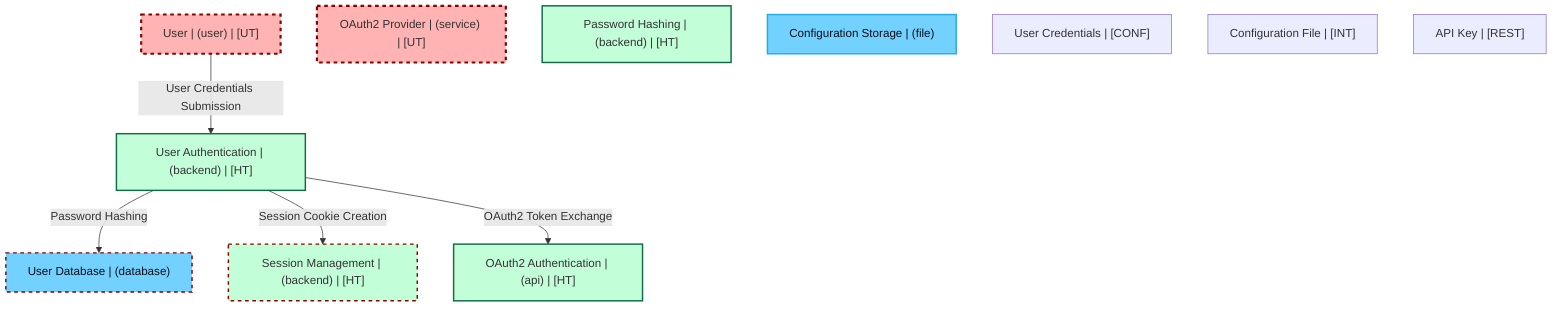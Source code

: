 graph TB
  node_01F8D4ZB1G3K5F9J8Q8G8F8G8J["User | (user) | [UT]"]:::untrusted
  node_01F8D4ZB1G3K5F9J8Q8G8F8G8K["OAuth2 Provider | (service) | [UT]"]:::untrusted
  node_01F8D4ZB1G3K5F9J8Q8G8F8G8D["User Authentication | (backend) | [HT]"]:::highTrust
  node_01F8D4ZB1G3K5F9J8Q8G8F8G8E["Password Hashing | (backend) | [HT]"]:::highTrust
  node_01F8D4ZB1G3K5F9J8Q8G8F8G8F["OAuth2 Authentication | (api) | [HT]"]:::highTrust
  node_01F8D4ZB1G3K5F9J8Q8G8F8G8G["Session Management | (backend) | [HT]"]:::highTrust
  node_01F8D4ZB1G3K5F9J8Q8G8F8G8H["User Database | (database)"]:::dataStore
  node_01F8D4ZB1G3K5F9J8Q8G8F8G8I["Configuration Storage | (file)"]:::dataStore
  node_01F8D4ZB1G3K5F9J8Q8G8F8G8A["User Credentials | [CONF]"]:::dataAsset,confidential
  node_01F8D4ZB1G3K5F9J8Q8G8F8G8B["Configuration File | [INT]"]:::dataAsset,internal
  node_01F8D4ZB1G3K5F9J8Q8G8F8G8C["API Key | [REST]"]:::dataAsset,restricted

  node_01F8D4ZB1G3K5F9J8Q8G8F8G8J -->|User Credentials Submission| node_01F8D4ZB1G3K5F9J8Q8G8F8G8D:::encryptedFlow
  node_01F8D4ZB1G3K5F9J8Q8G8F8G8D -->|Password Hashing| node_01F8D4ZB1G3K5F9J8Q8G8F8G8H:::unencryptedFlow
  node_01F8D4ZB1G3K5F9J8Q8G8F8G8D -->|Session Cookie Creation| node_01F8D4ZB1G3K5F9J8Q8G8F8G8G:::unencryptedFlow
  node_01F8D4ZB1G3K5F9J8Q8G8F8G8D -->|OAuth2 Token Exchange| node_01F8D4ZB1G3K5F9J8Q8G8F8G8F:::encryptedFlow

  classDef externalEntity fill:#FFB3B3,stroke:#8B0000,stroke-width:2px,color:#0B0D17
  classDef process fill:#C2FFD8,stroke:#106B49,stroke-width:2px,color:#0B0D17
  classDef dataStore fill:#73d1ff,stroke:#29ABE2,stroke-width:2px,color:#0B0D17
  classDef dataAsset fill:#ffa1ad,stroke:#A259FF,stroke-width:2px,color:#0B0D17
  classDef untrusted fill:#FFB3B3,stroke:#8B0000,stroke-width:3px,stroke-dasharray:5 5
  classDef lowTrust fill:#f77c63,stroke:#f77c63,stroke-width:2px,stroke-dasharray:3 3
  classDef mediumTrust fill:#FFF2B3,stroke:#7A6300,stroke-width:2px
  classDef highTrust fill:#C2FFD8,stroke:#106B49,stroke-width:2px
  classDef veryHighTrust fill:#36FF8F,stroke:#36FF8F,stroke-width:3px
  classDef public fill:#C2FFD8,stroke:#106B49,stroke-width:1px
  classDef internal fill:#FFF2B3,stroke:#7A6300,stroke-width:1px
  classDef confidential fill:#FFB3B3,stroke:#8B0000,stroke-width:2px
  classDef restricted fill:#8B0000,stroke:#8B0000,stroke-width:3px
  classDef pii fill:#ffa1ad,stroke:#A259FF,stroke-width:2px
  classDef pci fill:#8B0000,stroke:#8B0000,stroke-width:3px
  classDef phi fill:#ffa1ad,stroke:#A259FF,stroke-width:3px
  classDef encryptedFlow stroke:#106B49,stroke-width:2px
  classDef unencryptedFlow stroke:#8B0000,stroke-width:2px,stroke-dasharray:5 5
  classDef authenticatedFlow stroke:#29ABE2,stroke-width:2px
  classDef trustBoundary fill:transparent,stroke:#2E3440,stroke-width:3px,stroke-dasharray:10 5